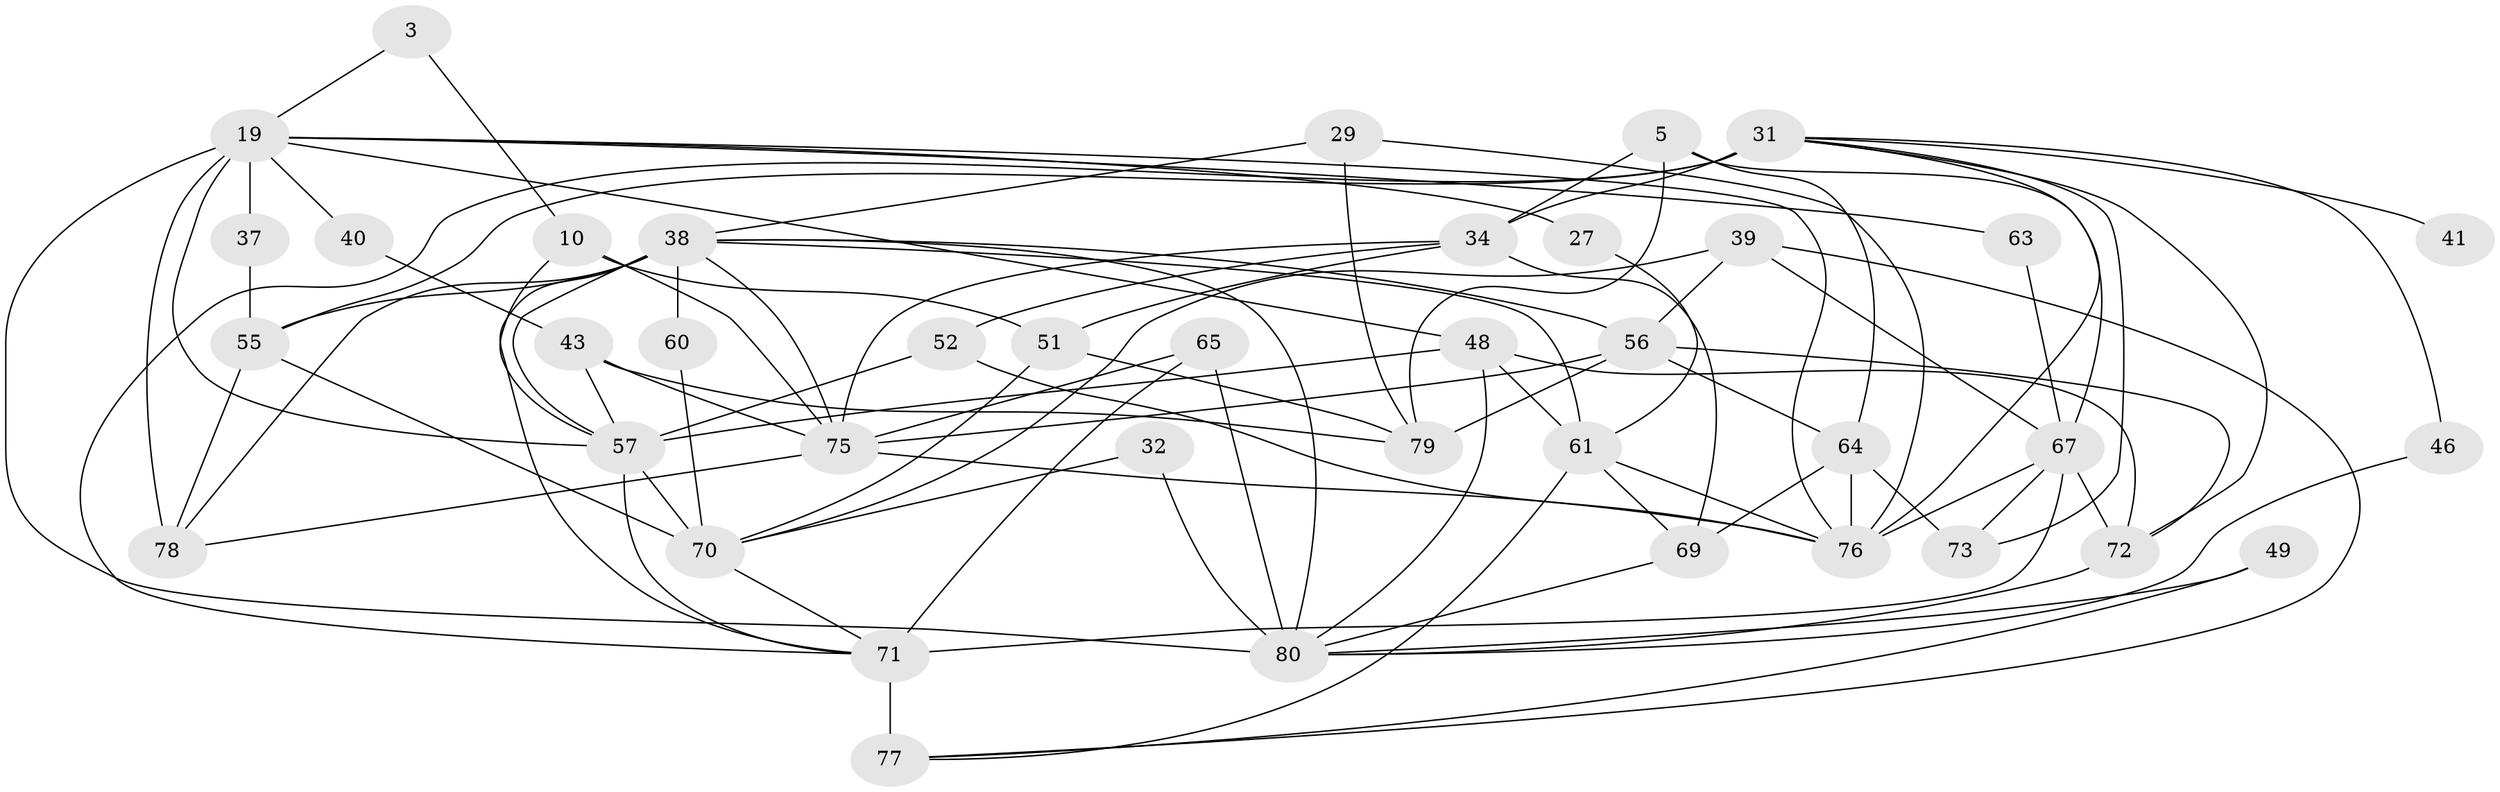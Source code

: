 // original degree distribution, {5: 0.1625, 2: 0.2375, 6: 0.1, 4: 0.225, 3: 0.1875, 7: 0.05, 8: 0.0375}
// Generated by graph-tools (version 1.1) at 2025/50/03/09/25 04:50:10]
// undirected, 40 vertices, 94 edges
graph export_dot {
graph [start="1"]
  node [color=gray90,style=filled];
  3;
  5;
  10;
  19 [super="+1+16"];
  27;
  29;
  31 [super="+11+13"];
  32;
  34 [super="+26"];
  37;
  38 [super="+21+20+28+14"];
  39;
  40;
  41;
  43;
  46;
  48 [super="+15+30"];
  49;
  51;
  52 [super="+44"];
  55 [super="+9"];
  56 [super="+8"];
  57 [super="+47"];
  60;
  61 [super="+25"];
  63;
  64 [super="+2"];
  65 [super="+58"];
  67 [super="+66+33"];
  69 [super="+59"];
  70 [super="+62"];
  71 [super="+54+42"];
  72 [super="+50+35"];
  73 [super="+6"];
  75 [super="+53+7+74"];
  76 [super="+12+68"];
  77 [super="+17"];
  78 [super="+45"];
  79;
  80 [super="+22+36"];
  3 -- 10;
  3 -- 19;
  5 -- 34;
  5 -- 67;
  5 -- 79;
  5 -- 64;
  10 -- 51;
  10 -- 75;
  10 -- 57;
  19 -- 40;
  19 -- 48;
  19 -- 76;
  19 -- 80 [weight=2];
  19 -- 37;
  19 -- 78 [weight=3];
  19 -- 57;
  19 -- 27;
  19 -- 63;
  27 -- 61;
  29 -- 79;
  29 -- 76;
  29 -- 38;
  31 -- 41 [weight=2];
  31 -- 55 [weight=2];
  31 -- 76;
  31 -- 34 [weight=3];
  31 -- 73;
  31 -- 46;
  31 -- 71 [weight=2];
  31 -- 72;
  32 -- 70;
  32 -- 80;
  34 -- 52;
  34 -- 51;
  34 -- 69;
  34 -- 75;
  37 -- 55;
  38 -- 60;
  38 -- 55;
  38 -- 56;
  38 -- 71 [weight=3];
  38 -- 57 [weight=2];
  38 -- 61 [weight=2];
  38 -- 80 [weight=2];
  38 -- 78;
  38 -- 75;
  39 -- 77;
  39 -- 70;
  39 -- 67;
  39 -- 56;
  40 -- 43;
  43 -- 79;
  43 -- 57;
  43 -- 75;
  46 -- 80;
  48 -- 80;
  48 -- 61 [weight=2];
  48 -- 57 [weight=2];
  48 -- 72;
  49 -- 80;
  49 -- 77;
  51 -- 70;
  51 -- 79;
  52 -- 57;
  52 -- 76;
  55 -- 70 [weight=2];
  55 -- 78;
  56 -- 64 [weight=2];
  56 -- 79;
  56 -- 72;
  56 -- 75;
  57 -- 70 [weight=2];
  57 -- 71;
  60 -- 70;
  61 -- 69;
  61 -- 76;
  61 -- 77;
  63 -- 67;
  64 -- 76 [weight=2];
  64 -- 73;
  64 -- 69;
  65 -- 71;
  65 -- 80 [weight=2];
  65 -- 75;
  67 -- 71 [weight=3];
  67 -- 72;
  67 -- 76;
  67 -- 73;
  69 -- 80;
  70 -- 71;
  71 -- 77 [weight=4];
  72 -- 80;
  75 -- 78;
  75 -- 76;
}
